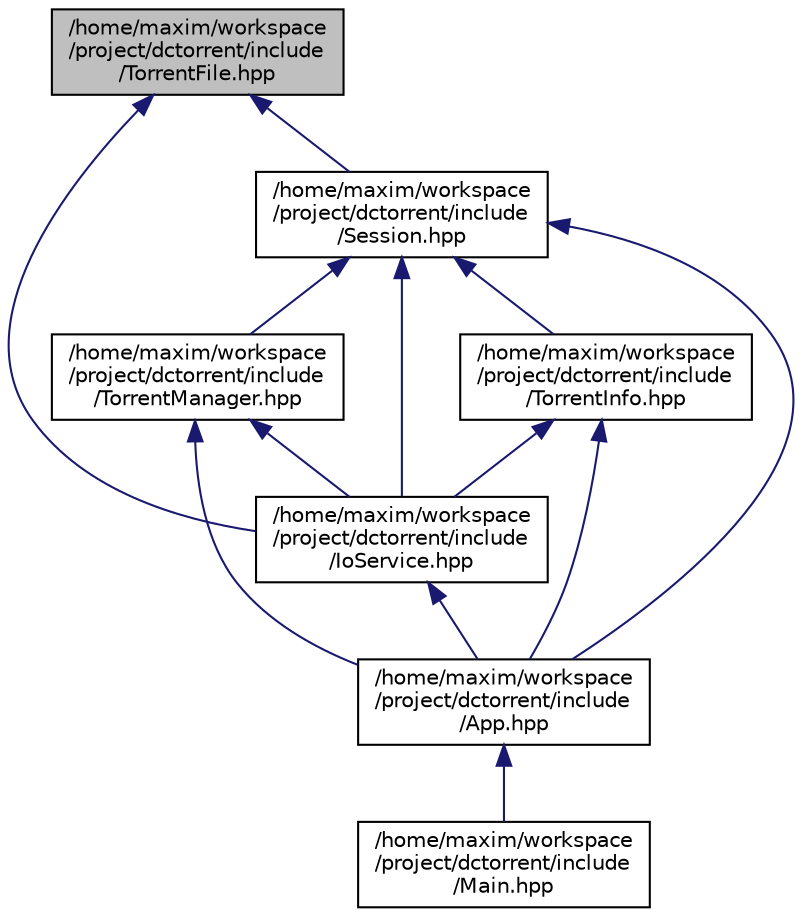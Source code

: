 digraph "/home/maxim/workspace/project/dctorrent/include/TorrentFile.hpp"
{
  edge [fontname="Helvetica",fontsize="10",labelfontname="Helvetica",labelfontsize="10"];
  node [fontname="Helvetica",fontsize="10",shape=record];
  Node152 [label="/home/maxim/workspace\l/project/dctorrent/include\l/TorrentFile.hpp",height=0.2,width=0.4,color="black", fillcolor="grey75", style="filled", fontcolor="black"];
  Node152 -> Node153 [dir="back",color="midnightblue",fontsize="10",style="solid",fontname="Helvetica"];
  Node153 [label="/home/maxim/workspace\l/project/dctorrent/include\l/IoService.hpp",height=0.2,width=0.4,color="black", fillcolor="white", style="filled",URL="$_io_service_8hpp_source.html"];
  Node153 -> Node154 [dir="back",color="midnightblue",fontsize="10",style="solid",fontname="Helvetica"];
  Node154 [label="/home/maxim/workspace\l/project/dctorrent/include\l/App.hpp",height=0.2,width=0.4,color="black", fillcolor="white", style="filled",URL="$_app_8hpp_source.html"];
  Node154 -> Node155 [dir="back",color="midnightblue",fontsize="10",style="solid",fontname="Helvetica"];
  Node155 [label="/home/maxim/workspace\l/project/dctorrent/include\l/Main.hpp",height=0.2,width=0.4,color="black", fillcolor="white", style="filled",URL="$_main_8hpp_source.html"];
  Node152 -> Node156 [dir="back",color="midnightblue",fontsize="10",style="solid",fontname="Helvetica"];
  Node156 [label="/home/maxim/workspace\l/project/dctorrent/include\l/Session.hpp",height=0.2,width=0.4,color="black", fillcolor="white", style="filled",URL="$_session_8hpp_source.html"];
  Node156 -> Node154 [dir="back",color="midnightblue",fontsize="10",style="solid",fontname="Helvetica"];
  Node156 -> Node153 [dir="back",color="midnightblue",fontsize="10",style="solid",fontname="Helvetica"];
  Node156 -> Node157 [dir="back",color="midnightblue",fontsize="10",style="solid",fontname="Helvetica"];
  Node157 [label="/home/maxim/workspace\l/project/dctorrent/include\l/TorrentInfo.hpp",height=0.2,width=0.4,color="black", fillcolor="white", style="filled",URL="$_torrent_info_8hpp_source.html"];
  Node157 -> Node154 [dir="back",color="midnightblue",fontsize="10",style="solid",fontname="Helvetica"];
  Node157 -> Node153 [dir="back",color="midnightblue",fontsize="10",style="solid",fontname="Helvetica"];
  Node156 -> Node158 [dir="back",color="midnightblue",fontsize="10",style="solid",fontname="Helvetica"];
  Node158 [label="/home/maxim/workspace\l/project/dctorrent/include\l/TorrentManager.hpp",height=0.2,width=0.4,color="black", fillcolor="white", style="filled",URL="$_torrent_manager_8hpp_source.html"];
  Node158 -> Node154 [dir="back",color="midnightblue",fontsize="10",style="solid",fontname="Helvetica"];
  Node158 -> Node153 [dir="back",color="midnightblue",fontsize="10",style="solid",fontname="Helvetica"];
}
